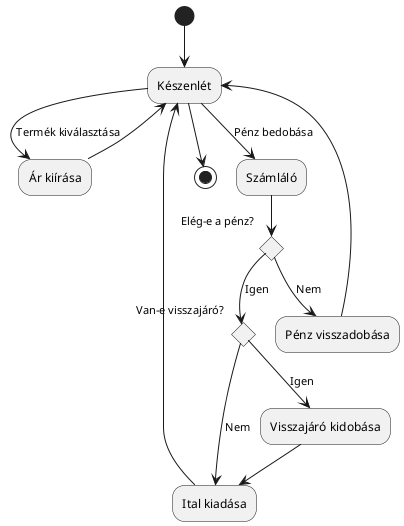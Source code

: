 @startuml
(*) --> "Készenlét" as A1
A1 -->[Termék kiválasztása] "Ár kiírása" as A2
A2 --> A1

A1 -->[Pénz bedobása] "Számláló" as A3

A3 -->if "Elég-e a pénz?" then
    -->[Igen] if "Van-e visszajáró?" then
        -->[Igen] "Visszajáró kidobása" as A4
        A4 --> "Ital kiadása" as A5
        A5 --> A1
        else
        -->[Nem] A5
        endif

    else
    -->[Nem] "Pénz visszadobása" as A6
    A6 -->A1
    endif

A1 -->(*)
@enduml